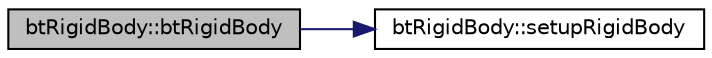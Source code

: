 digraph "btRigidBody::btRigidBody"
{
  edge [fontname="Helvetica",fontsize="10",labelfontname="Helvetica",labelfontsize="10"];
  node [fontname="Helvetica",fontsize="10",shape=record];
  rankdir="LR";
  Node1 [label="btRigidBody::btRigidBody",height=0.2,width=0.4,color="black", fillcolor="grey75", style="filled", fontcolor="black"];
  Node1 -> Node2 [color="midnightblue",fontsize="10",style="solid",fontname="Helvetica"];
  Node2 [label="btRigidBody::setupRigidBody",height=0.2,width=0.4,color="black", fillcolor="white", style="filled",URL="$classbt_rigid_body.html#adaa57210b4f5388b63a11db376358dd0",tooltip="setupRigidBody is only used internally by the constructor "];
}
